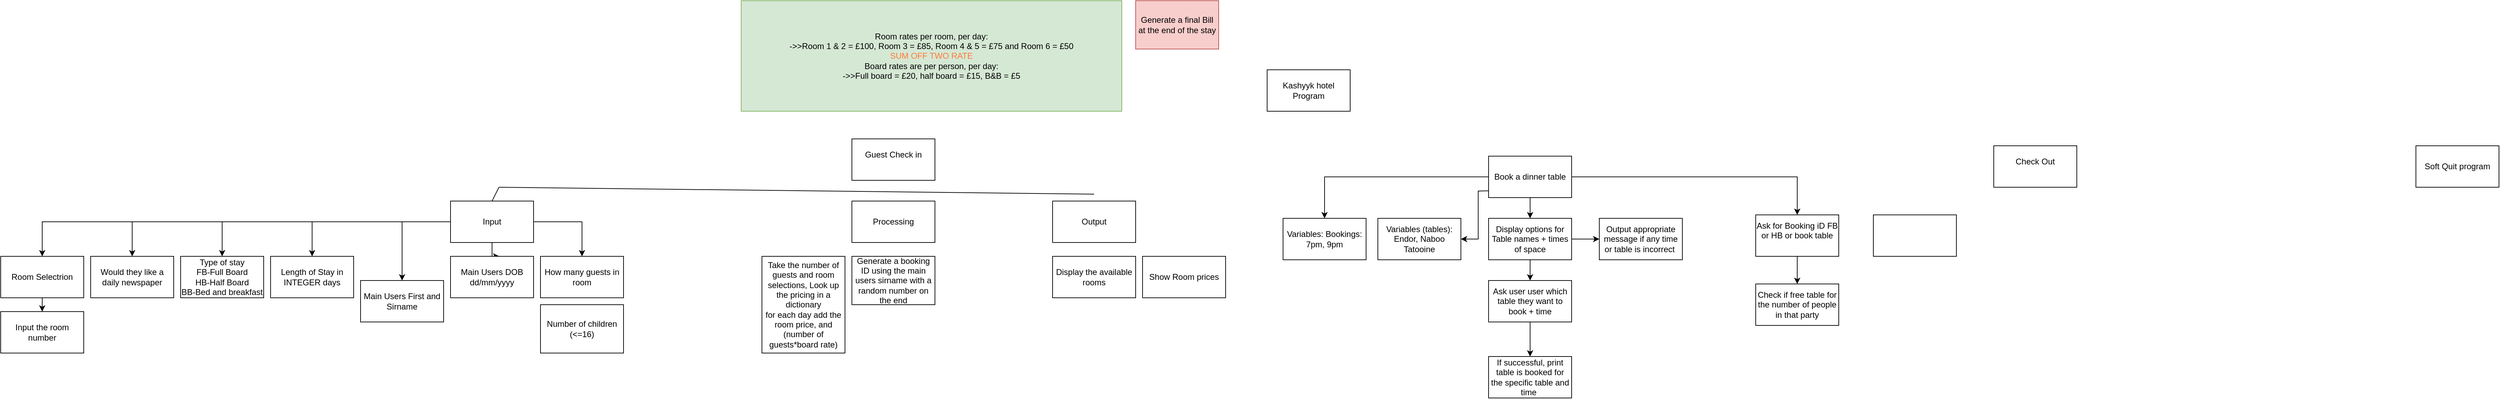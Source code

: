 <mxfile version="21.7.5" type="github">
  <diagram name="Page-1" id="g4rA1UfjoHgd0uxCYoGI">
    <mxGraphModel dx="3754" dy="1068" grid="1" gridSize="10" guides="1" tooltips="1" connect="1" arrows="1" fold="1" page="1" pageScale="1" pageWidth="827" pageHeight="1169" math="0" shadow="0">
      <root>
        <mxCell id="0" />
        <mxCell id="1" parent="0" />
        <mxCell id="xWcp2EsW1pXefpogUu0f-1" value="Kashyyk hotel Program" style="rounded=0;whiteSpace=wrap;html=1;" parent="1" vertex="1">
          <mxGeometry x="390" y="100" width="120" height="60" as="geometry" />
        </mxCell>
        <mxCell id="xWcp2EsW1pXefpogUu0f-2" value="&lt;div&gt;Guest Check in&lt;/div&gt;&lt;div&gt;&lt;br&gt;&lt;/div&gt;" style="rounded=0;whiteSpace=wrap;html=1;" parent="1" vertex="1">
          <mxGeometry x="-210" y="200" width="120" height="60" as="geometry" />
        </mxCell>
        <mxCell id="2HaEW5ayOSchESDhEftc-19" style="edgeStyle=orthogonalEdgeStyle;rounded=0;orthogonalLoop=1;jettySize=auto;html=1;entryX=0.5;entryY=0;entryDx=0;entryDy=0;" parent="1" source="xWcp2EsW1pXefpogUu0f-3" target="2HaEW5ayOSchESDhEftc-7" edge="1">
          <mxGeometry relative="1" as="geometry" />
        </mxCell>
        <mxCell id="2HaEW5ayOSchESDhEftc-22" style="edgeStyle=orthogonalEdgeStyle;rounded=0;orthogonalLoop=1;jettySize=auto;html=1;" parent="1" source="xWcp2EsW1pXefpogUu0f-3" target="2HaEW5ayOSchESDhEftc-20" edge="1">
          <mxGeometry relative="1" as="geometry" />
        </mxCell>
        <mxCell id="2HaEW5ayOSchESDhEftc-23" style="edgeStyle=orthogonalEdgeStyle;rounded=0;orthogonalLoop=1;jettySize=auto;html=1;exitX=0;exitY=1;exitDx=0;exitDy=0;entryX=1;entryY=0.5;entryDx=0;entryDy=0;" parent="1" target="2HaEW5ayOSchESDhEftc-21" edge="1">
          <mxGeometry relative="1" as="geometry">
            <mxPoint x="720.0" y="275.0" as="sourcePoint" />
            <mxPoint x="680.0" y="335.0" as="targetPoint" />
          </mxGeometry>
        </mxCell>
        <mxCell id="2HaEW5ayOSchESDhEftc-25" style="edgeStyle=orthogonalEdgeStyle;rounded=0;orthogonalLoop=1;jettySize=auto;html=1;" parent="1" source="xWcp2EsW1pXefpogUu0f-3" target="2HaEW5ayOSchESDhEftc-12" edge="1">
          <mxGeometry relative="1" as="geometry" />
        </mxCell>
        <mxCell id="xWcp2EsW1pXefpogUu0f-3" value="Book a dinner table" style="rounded=0;whiteSpace=wrap;html=1;" parent="1" vertex="1">
          <mxGeometry x="710" y="225" width="120" height="60" as="geometry" />
        </mxCell>
        <mxCell id="xWcp2EsW1pXefpogUu0f-4" value="&lt;div&gt;Check Out&lt;/div&gt;&lt;div&gt;&lt;br&gt;&lt;/div&gt;" style="rounded=0;whiteSpace=wrap;html=1;" parent="1" vertex="1">
          <mxGeometry x="1440" y="210" width="120" height="60" as="geometry" />
        </mxCell>
        <mxCell id="xWcp2EsW1pXefpogUu0f-5" value="Soft Quit program" style="rounded=0;whiteSpace=wrap;html=1;" parent="1" vertex="1">
          <mxGeometry x="2050" y="210" width="120" height="60" as="geometry" />
        </mxCell>
        <mxCell id="2HaEW5ayOSchESDhEftc-7" value="Ask for Booking iD FB or HB or book table&lt;br&gt;&amp;nbsp;" style="rounded=0;whiteSpace=wrap;html=1;" parent="1" vertex="1">
          <mxGeometry x="1096" y="310" width="120" height="60" as="geometry" />
        </mxCell>
        <mxCell id="2HaEW5ayOSchESDhEftc-10" value="Check if free table for the number of people in that party" style="rounded=0;whiteSpace=wrap;html=1;" parent="1" vertex="1">
          <mxGeometry x="1096" y="410" width="120" height="60" as="geometry" />
        </mxCell>
        <mxCell id="87aQEBoh5xDX5XQvqtUe-13" value="" style="edgeStyle=orthogonalEdgeStyle;rounded=0;orthogonalLoop=1;jettySize=auto;html=1;" parent="1" source="87aQEBoh5xDX5XQvqtUe-1" edge="1">
          <mxGeometry relative="1" as="geometry">
            <mxPoint x="-720" y="370" as="targetPoint" />
          </mxGeometry>
        </mxCell>
        <mxCell id="2HaEW5ayOSchESDhEftc-11" value="" style="rounded=0;whiteSpace=wrap;html=1;" parent="1" vertex="1">
          <mxGeometry x="1266" y="310" width="120" height="60" as="geometry" />
        </mxCell>
        <mxCell id="87aQEBoh5xDX5XQvqtUe-14" style="edgeStyle=orthogonalEdgeStyle;rounded=0;orthogonalLoop=1;jettySize=auto;html=1;" parent="1" source="87aQEBoh5xDX5XQvqtUe-1" target="87aQEBoh5xDX5XQvqtUe-5" edge="1">
          <mxGeometry relative="1" as="geometry" />
        </mxCell>
        <mxCell id="2HaEW5ayOSchESDhEftc-13" style="edgeStyle=orthogonalEdgeStyle;rounded=0;orthogonalLoop=1;jettySize=auto;html=1;entryX=0.5;entryY=0;entryDx=0;entryDy=0;" parent="1" source="2HaEW5ayOSchESDhEftc-12" target="2HaEW5ayOSchESDhEftc-14" edge="1">
          <mxGeometry relative="1" as="geometry">
            <mxPoint x="770" y="435" as="targetPoint" />
          </mxGeometry>
        </mxCell>
        <mxCell id="87aQEBoh5xDX5XQvqtUe-15" style="edgeStyle=orthogonalEdgeStyle;rounded=0;orthogonalLoop=1;jettySize=auto;html=1;entryX=0.5;entryY=0;entryDx=0;entryDy=0;" parent="1" source="87aQEBoh5xDX5XQvqtUe-1" target="87aQEBoh5xDX5XQvqtUe-9" edge="1">
          <mxGeometry relative="1" as="geometry" />
        </mxCell>
        <mxCell id="2HaEW5ayOSchESDhEftc-26" style="edgeStyle=orthogonalEdgeStyle;rounded=0;orthogonalLoop=1;jettySize=auto;html=1;entryX=0;entryY=0.5;entryDx=0;entryDy=0;" parent="1" source="2HaEW5ayOSchESDhEftc-12" target="2HaEW5ayOSchESDhEftc-27" edge="1">
          <mxGeometry relative="1" as="geometry">
            <mxPoint x="880.0" y="345" as="targetPoint" />
          </mxGeometry>
        </mxCell>
        <mxCell id="2HaEW5ayOSchESDhEftc-12" value="Display options for Table names + times of space" style="rounded=0;whiteSpace=wrap;html=1;" parent="1" vertex="1">
          <mxGeometry x="710" y="315" width="120" height="60" as="geometry" />
        </mxCell>
        <mxCell id="87aQEBoh5xDX5XQvqtUe-16" style="edgeStyle=orthogonalEdgeStyle;rounded=0;orthogonalLoop=1;jettySize=auto;html=1;entryX=0.5;entryY=0;entryDx=0;entryDy=0;" parent="1" source="87aQEBoh5xDX5XQvqtUe-1" target="87aQEBoh5xDX5XQvqtUe-10" edge="1">
          <mxGeometry relative="1" as="geometry" />
        </mxCell>
        <mxCell id="2HaEW5ayOSchESDhEftc-16" style="edgeStyle=orthogonalEdgeStyle;rounded=0;orthogonalLoop=1;jettySize=auto;html=1;" parent="1" source="2HaEW5ayOSchESDhEftc-14" edge="1">
          <mxGeometry relative="1" as="geometry">
            <mxPoint x="770" y="515" as="targetPoint" />
          </mxGeometry>
        </mxCell>
        <mxCell id="87aQEBoh5xDX5XQvqtUe-17" style="edgeStyle=orthogonalEdgeStyle;rounded=0;orthogonalLoop=1;jettySize=auto;html=1;entryX=0.5;entryY=0;entryDx=0;entryDy=0;" parent="1" source="87aQEBoh5xDX5XQvqtUe-1" target="87aQEBoh5xDX5XQvqtUe-7" edge="1">
          <mxGeometry relative="1" as="geometry" />
        </mxCell>
        <mxCell id="2HaEW5ayOSchESDhEftc-14" value="Ask user user which table they want to book + time" style="rounded=0;whiteSpace=wrap;html=1;" parent="1" vertex="1">
          <mxGeometry x="710" y="405" width="120" height="60" as="geometry" />
        </mxCell>
        <mxCell id="87aQEBoh5xDX5XQvqtUe-18" style="edgeStyle=orthogonalEdgeStyle;rounded=0;orthogonalLoop=1;jettySize=auto;html=1;" parent="1" source="87aQEBoh5xDX5XQvqtUe-1" target="87aQEBoh5xDX5XQvqtUe-11" edge="1">
          <mxGeometry relative="1" as="geometry" />
        </mxCell>
        <mxCell id="2HaEW5ayOSchESDhEftc-17" value="If successful, print table is booked for the specific table and time&lt;span style=&quot;white-space: pre;&quot;&gt;&#x9;&lt;/span&gt;" style="rounded=0;whiteSpace=wrap;html=1;" parent="1" vertex="1">
          <mxGeometry x="710" y="515" width="120" height="60" as="geometry" />
        </mxCell>
        <mxCell id="87aQEBoh5xDX5XQvqtUe-20" style="edgeStyle=orthogonalEdgeStyle;rounded=0;orthogonalLoop=1;jettySize=auto;html=1;" parent="1" source="87aQEBoh5xDX5XQvqtUe-1" target="87aQEBoh5xDX5XQvqtUe-19" edge="1">
          <mxGeometry relative="1" as="geometry" />
        </mxCell>
        <mxCell id="87aQEBoh5xDX5XQvqtUe-1" value="Input" style="rounded=0;whiteSpace=wrap;html=1;" parent="1" vertex="1">
          <mxGeometry x="-790" y="290" width="120" height="60" as="geometry" />
        </mxCell>
        <mxCell id="87aQEBoh5xDX5XQvqtUe-2" value="Processing" style="rounded=0;whiteSpace=wrap;html=1;" parent="1" vertex="1">
          <mxGeometry x="-210" y="290" width="120" height="60" as="geometry" />
        </mxCell>
        <mxCell id="87aQEBoh5xDX5XQvqtUe-5" value="Main Users First and Sirname" style="rounded=0;whiteSpace=wrap;html=1;" parent="1" vertex="1">
          <mxGeometry x="-920" y="405" width="120" height="60" as="geometry" />
        </mxCell>
        <mxCell id="87aQEBoh5xDX5XQvqtUe-6" value="Main Users DOB dd/mm/yyyy" style="rounded=0;whiteSpace=wrap;html=1;" parent="1" vertex="1">
          <mxGeometry x="-790" y="370" width="120" height="60" as="geometry" />
        </mxCell>
        <mxCell id="87aQEBoh5xDX5XQvqtUe-7" value="How many guests in room" style="rounded=0;whiteSpace=wrap;html=1;" parent="1" vertex="1">
          <mxGeometry x="-660" y="370" width="120" height="60" as="geometry" />
        </mxCell>
        <mxCell id="87aQEBoh5xDX5XQvqtUe-8" value="Number of children (&amp;lt;=16)" style="rounded=0;whiteSpace=wrap;html=1;" parent="1" vertex="1">
          <mxGeometry x="-660" y="440" width="120" height="70" as="geometry" />
        </mxCell>
        <mxCell id="87aQEBoh5xDX5XQvqtUe-9" value="Length of Stay in INTEGER days" style="rounded=0;whiteSpace=wrap;html=1;" parent="1" vertex="1">
          <mxGeometry x="-1050" y="370" width="120" height="60" as="geometry" />
        </mxCell>
        <mxCell id="87aQEBoh5xDX5XQvqtUe-10" value="Type of stay&lt;br&gt;&lt;div&gt;FB-Full Board&lt;/div&gt;&lt;div&gt;HB-Half Board&lt;/div&gt;&lt;div&gt;BB-Bed and breakfast&lt;br&gt;&lt;/div&gt;" style="rounded=0;whiteSpace=wrap;html=1;" parent="1" vertex="1">
          <mxGeometry x="-1180" y="370" width="120" height="60" as="geometry" />
        </mxCell>
        <mxCell id="87aQEBoh5xDX5XQvqtUe-11" value="Would they like a daily newspaper" style="rounded=0;whiteSpace=wrap;html=1;" parent="1" vertex="1">
          <mxGeometry x="-1310" y="370" width="120" height="60" as="geometry" />
        </mxCell>
        <mxCell id="LjkcAQPAtYwirEBkpaQn-7" style="edgeStyle=orthogonalEdgeStyle;rounded=0;orthogonalLoop=1;jettySize=auto;html=1;" parent="1" source="87aQEBoh5xDX5XQvqtUe-19" target="87aQEBoh5xDX5XQvqtUe-24" edge="1">
          <mxGeometry relative="1" as="geometry" />
        </mxCell>
        <mxCell id="87aQEBoh5xDX5XQvqtUe-19" value="Room Selectrion" style="rounded=0;whiteSpace=wrap;html=1;" parent="1" vertex="1">
          <mxGeometry x="-1440" y="370" width="120" height="60" as="geometry" />
        </mxCell>
        <mxCell id="87aQEBoh5xDX5XQvqtUe-21" value="Generate a booking ID using the main users sirname with a random number on the end" style="rounded=0;whiteSpace=wrap;html=1;" parent="1" vertex="1">
          <mxGeometry x="-210" y="370" width="120" height="70" as="geometry" />
        </mxCell>
        <mxCell id="87aQEBoh5xDX5XQvqtUe-22" value="Output" style="rounded=0;whiteSpace=wrap;html=1;" parent="1" vertex="1">
          <mxGeometry x="80" y="290" width="120" height="60" as="geometry" />
        </mxCell>
        <mxCell id="87aQEBoh5xDX5XQvqtUe-23" value="Display the available rooms" style="rounded=0;whiteSpace=wrap;html=1;" parent="1" vertex="1">
          <mxGeometry x="80" y="370" width="120" height="60" as="geometry" />
        </mxCell>
        <mxCell id="87aQEBoh5xDX5XQvqtUe-24" value="Input the room number" style="rounded=0;whiteSpace=wrap;html=1;" parent="1" vertex="1">
          <mxGeometry x="-1440" y="450" width="120" height="60" as="geometry" />
        </mxCell>
        <mxCell id="87aQEBoh5xDX5XQvqtUe-25" value="Generate a final Bill at the end of the stay" style="rounded=0;whiteSpace=wrap;html=1;fillColor=#f8cecc;strokeColor=#b85450;" parent="1" vertex="1">
          <mxGeometry x="200" width="120" height="70" as="geometry" />
        </mxCell>
        <mxCell id="2HaEW5ayOSchESDhEftc-8" style="edgeStyle=orthogonalEdgeStyle;rounded=0;orthogonalLoop=1;jettySize=auto;html=1;entryX=0.5;entryY=0;entryDx=0;entryDy=0;" parent="1" source="2HaEW5ayOSchESDhEftc-7" target="2HaEW5ayOSchESDhEftc-10" edge="1">
          <mxGeometry relative="1" as="geometry">
            <mxPoint x="1083" y="370" as="targetPoint" />
          </mxGeometry>
        </mxCell>
        <mxCell id="LjkcAQPAtYwirEBkpaQn-1" value="Show Room prices" style="rounded=0;whiteSpace=wrap;html=1;" parent="1" vertex="1">
          <mxGeometry x="210" y="370" width="120" height="60" as="geometry" />
        </mxCell>
        <mxCell id="2HaEW5ayOSchESDhEftc-20" value="Variables: Bookings: 7pm, 9pm" style="rounded=0;whiteSpace=wrap;html=1;" parent="1" vertex="1">
          <mxGeometry x="413" y="315" width="120" height="60" as="geometry" />
        </mxCell>
        <mxCell id="LjkcAQPAtYwirEBkpaQn-2" value="Room rates per room, per day:&lt;br&gt;-&amp;gt;&amp;gt;Room 1 &amp;amp; 2 = £100, Room 3 = £85, Room 4 &amp;amp; 5 = £75 and Room 6 = £50&lt;br&gt;&lt;div&gt;&lt;font color=&quot;#ff7a38&quot;&gt;SUM OFF TWO RATE&lt;/font&gt;&lt;br&gt;&lt;/div&gt;&lt;div&gt;Board rates are per person, per day:&lt;/div&gt;-&amp;gt;&amp;gt;Full board = £20, half board = £15, B&amp;amp;B = £5" style="rounded=0;whiteSpace=wrap;html=1;fillColor=#d5e8d4;strokeColor=#82b366;" parent="1" vertex="1">
          <mxGeometry x="-370" width="550" height="160" as="geometry" />
        </mxCell>
        <mxCell id="2HaEW5ayOSchESDhEftc-21" value="Variables (tables): Endor, Naboo Tatooine" style="rounded=0;whiteSpace=wrap;html=1;" parent="1" vertex="1">
          <mxGeometry x="550" y="315" width="120" height="60" as="geometry" />
        </mxCell>
        <mxCell id="2HaEW5ayOSchESDhEftc-27" value="Output appropriate message if any time or table is incorrect&amp;nbsp;" style="rounded=0;whiteSpace=wrap;html=1;" parent="1" vertex="1">
          <mxGeometry x="870" y="315" width="120" height="60" as="geometry" />
        </mxCell>
        <mxCell id="LjkcAQPAtYwirEBkpaQn-6" value="&lt;div&gt;Take the number of guests and room selections, Look up the pricing in a dictionary&lt;/div&gt;&lt;div&gt;for each day add the room price, and (number of guests*board rate)&lt;br&gt;&lt;/div&gt;" style="rounded=0;whiteSpace=wrap;html=1;" parent="1" vertex="1">
          <mxGeometry x="-340" y="370" width="120" height="140" as="geometry" />
        </mxCell>
        <mxCell id="LjkcAQPAtYwirEBkpaQn-9" value="" style="endArrow=none;html=1;rounded=0;" parent="1" edge="1">
          <mxGeometry width="50" height="50" relative="1" as="geometry">
            <mxPoint x="-720" y="270" as="sourcePoint" />
            <mxPoint x="140" y="280" as="targetPoint" />
          </mxGeometry>
        </mxCell>
        <mxCell id="99pIClbF8ladsGSces0m-2" value="" style="endArrow=none;html=1;rounded=0;exitX=0.5;exitY=0;exitDx=0;exitDy=0;" parent="1" source="87aQEBoh5xDX5XQvqtUe-1" edge="1">
          <mxGeometry width="50" height="50" relative="1" as="geometry">
            <mxPoint x="-510" y="460" as="sourcePoint" />
            <mxPoint x="-720" y="270" as="targetPoint" />
          </mxGeometry>
        </mxCell>
      </root>
    </mxGraphModel>
  </diagram>
</mxfile>
